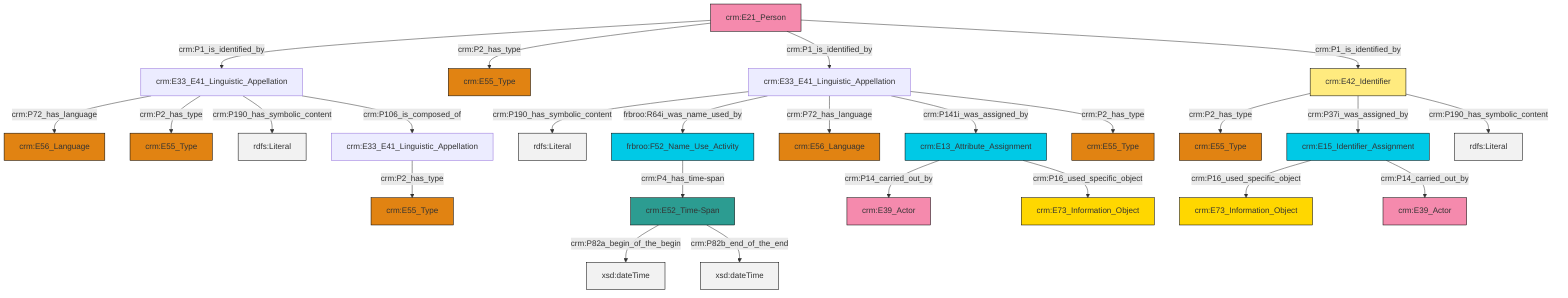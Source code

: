 graph TD
classDef Literal fill:#f2f2f2,stroke:#000000;
classDef CRM_Entity fill:#FFFFFF,stroke:#000000;
classDef Temporal_Entity fill:#00C9E6, stroke:#000000;
classDef Type fill:#E18312, stroke:#000000;
classDef Time-Span fill:#2C9C91, stroke:#000000;
classDef Appellation fill:#FFEB7F, stroke:#000000;
classDef Place fill:#008836, stroke:#000000;
classDef Persistent_Item fill:#B266B2, stroke:#000000;
classDef Conceptual_Object fill:#FFD700, stroke:#000000;
classDef Physical_Thing fill:#D2B48C, stroke:#000000;
classDef Actor fill:#f58aad, stroke:#000000;
classDef PC_Classes fill:#4ce600, stroke:#000000;
classDef Multi fill:#cccccc,stroke:#000000;

0["crm:E21_Person"]:::Actor -->|crm:P1_is_identified_by| 1["crm:E33_E41_Linguistic_Appellation"]:::Default
2["crm:E33_E41_Linguistic_Appellation"]:::Default -->|crm:P190_has_symbolic_content| 3[rdfs:Literal]:::Literal
6["crm:E13_Attribute_Assignment"]:::Temporal_Entity -->|crm:P14_carried_out_by| 7["crm:E39_Actor"]:::Actor
0["crm:E21_Person"]:::Actor -->|crm:P2_has_type| 9["crm:E55_Type"]:::Type
0["crm:E21_Person"]:::Actor -->|crm:P1_is_identified_by| 2["crm:E33_E41_Linguistic_Appellation"]:::Default
6["crm:E13_Attribute_Assignment"]:::Temporal_Entity -->|crm:P16_used_specific_object| 12["crm:E73_Information_Object"]:::Conceptual_Object
13["crm:E42_Identifier"]:::Appellation -->|crm:P2_has_type| 14["crm:E55_Type"]:::Type
2["crm:E33_E41_Linguistic_Appellation"]:::Default -->|frbroo:R64i_was_name_used_by| 15["frbroo:F52_Name_Use_Activity"]:::Temporal_Entity
2["crm:E33_E41_Linguistic_Appellation"]:::Default -->|crm:P72_has_language| 16["crm:E56_Language"]:::Type
1["crm:E33_E41_Linguistic_Appellation"]:::Default -->|crm:P72_has_language| 23["crm:E56_Language"]:::Type
1["crm:E33_E41_Linguistic_Appellation"]:::Default -->|crm:P2_has_type| 24["crm:E55_Type"]:::Type
2["crm:E33_E41_Linguistic_Appellation"]:::Default -->|crm:P141i_was_assigned_by| 6["crm:E13_Attribute_Assignment"]:::Temporal_Entity
0["crm:E21_Person"]:::Actor -->|crm:P1_is_identified_by| 13["crm:E42_Identifier"]:::Appellation
31["crm:E15_Identifier_Assignment"]:::Temporal_Entity -->|crm:P16_used_specific_object| 32["crm:E73_Information_Object"]:::Conceptual_Object
17["crm:E33_E41_Linguistic_Appellation"]:::Default -->|crm:P2_has_type| 19["crm:E55_Type"]:::Type
1["crm:E33_E41_Linguistic_Appellation"]:::Default -->|crm:P190_has_symbolic_content| 34[rdfs:Literal]:::Literal
4["crm:E52_Time-Span"]:::Time-Span -->|crm:P82a_begin_of_the_begin| 35[xsd:dateTime]:::Literal
4["crm:E52_Time-Span"]:::Time-Span -->|crm:P82b_end_of_the_end| 36[xsd:dateTime]:::Literal
15["frbroo:F52_Name_Use_Activity"]:::Temporal_Entity -->|crm:P4_has_time-span| 4["crm:E52_Time-Span"]:::Time-Span
31["crm:E15_Identifier_Assignment"]:::Temporal_Entity -->|crm:P14_carried_out_by| 37["crm:E39_Actor"]:::Actor
13["crm:E42_Identifier"]:::Appellation -->|crm:P37i_was_assigned_by| 31["crm:E15_Identifier_Assignment"]:::Temporal_Entity
13["crm:E42_Identifier"]:::Appellation -->|crm:P190_has_symbolic_content| 41[rdfs:Literal]:::Literal
1["crm:E33_E41_Linguistic_Appellation"]:::Default -->|crm:P106_is_composed_of| 17["crm:E33_E41_Linguistic_Appellation"]:::Default
2["crm:E33_E41_Linguistic_Appellation"]:::Default -->|crm:P2_has_type| 42["crm:E55_Type"]:::Type